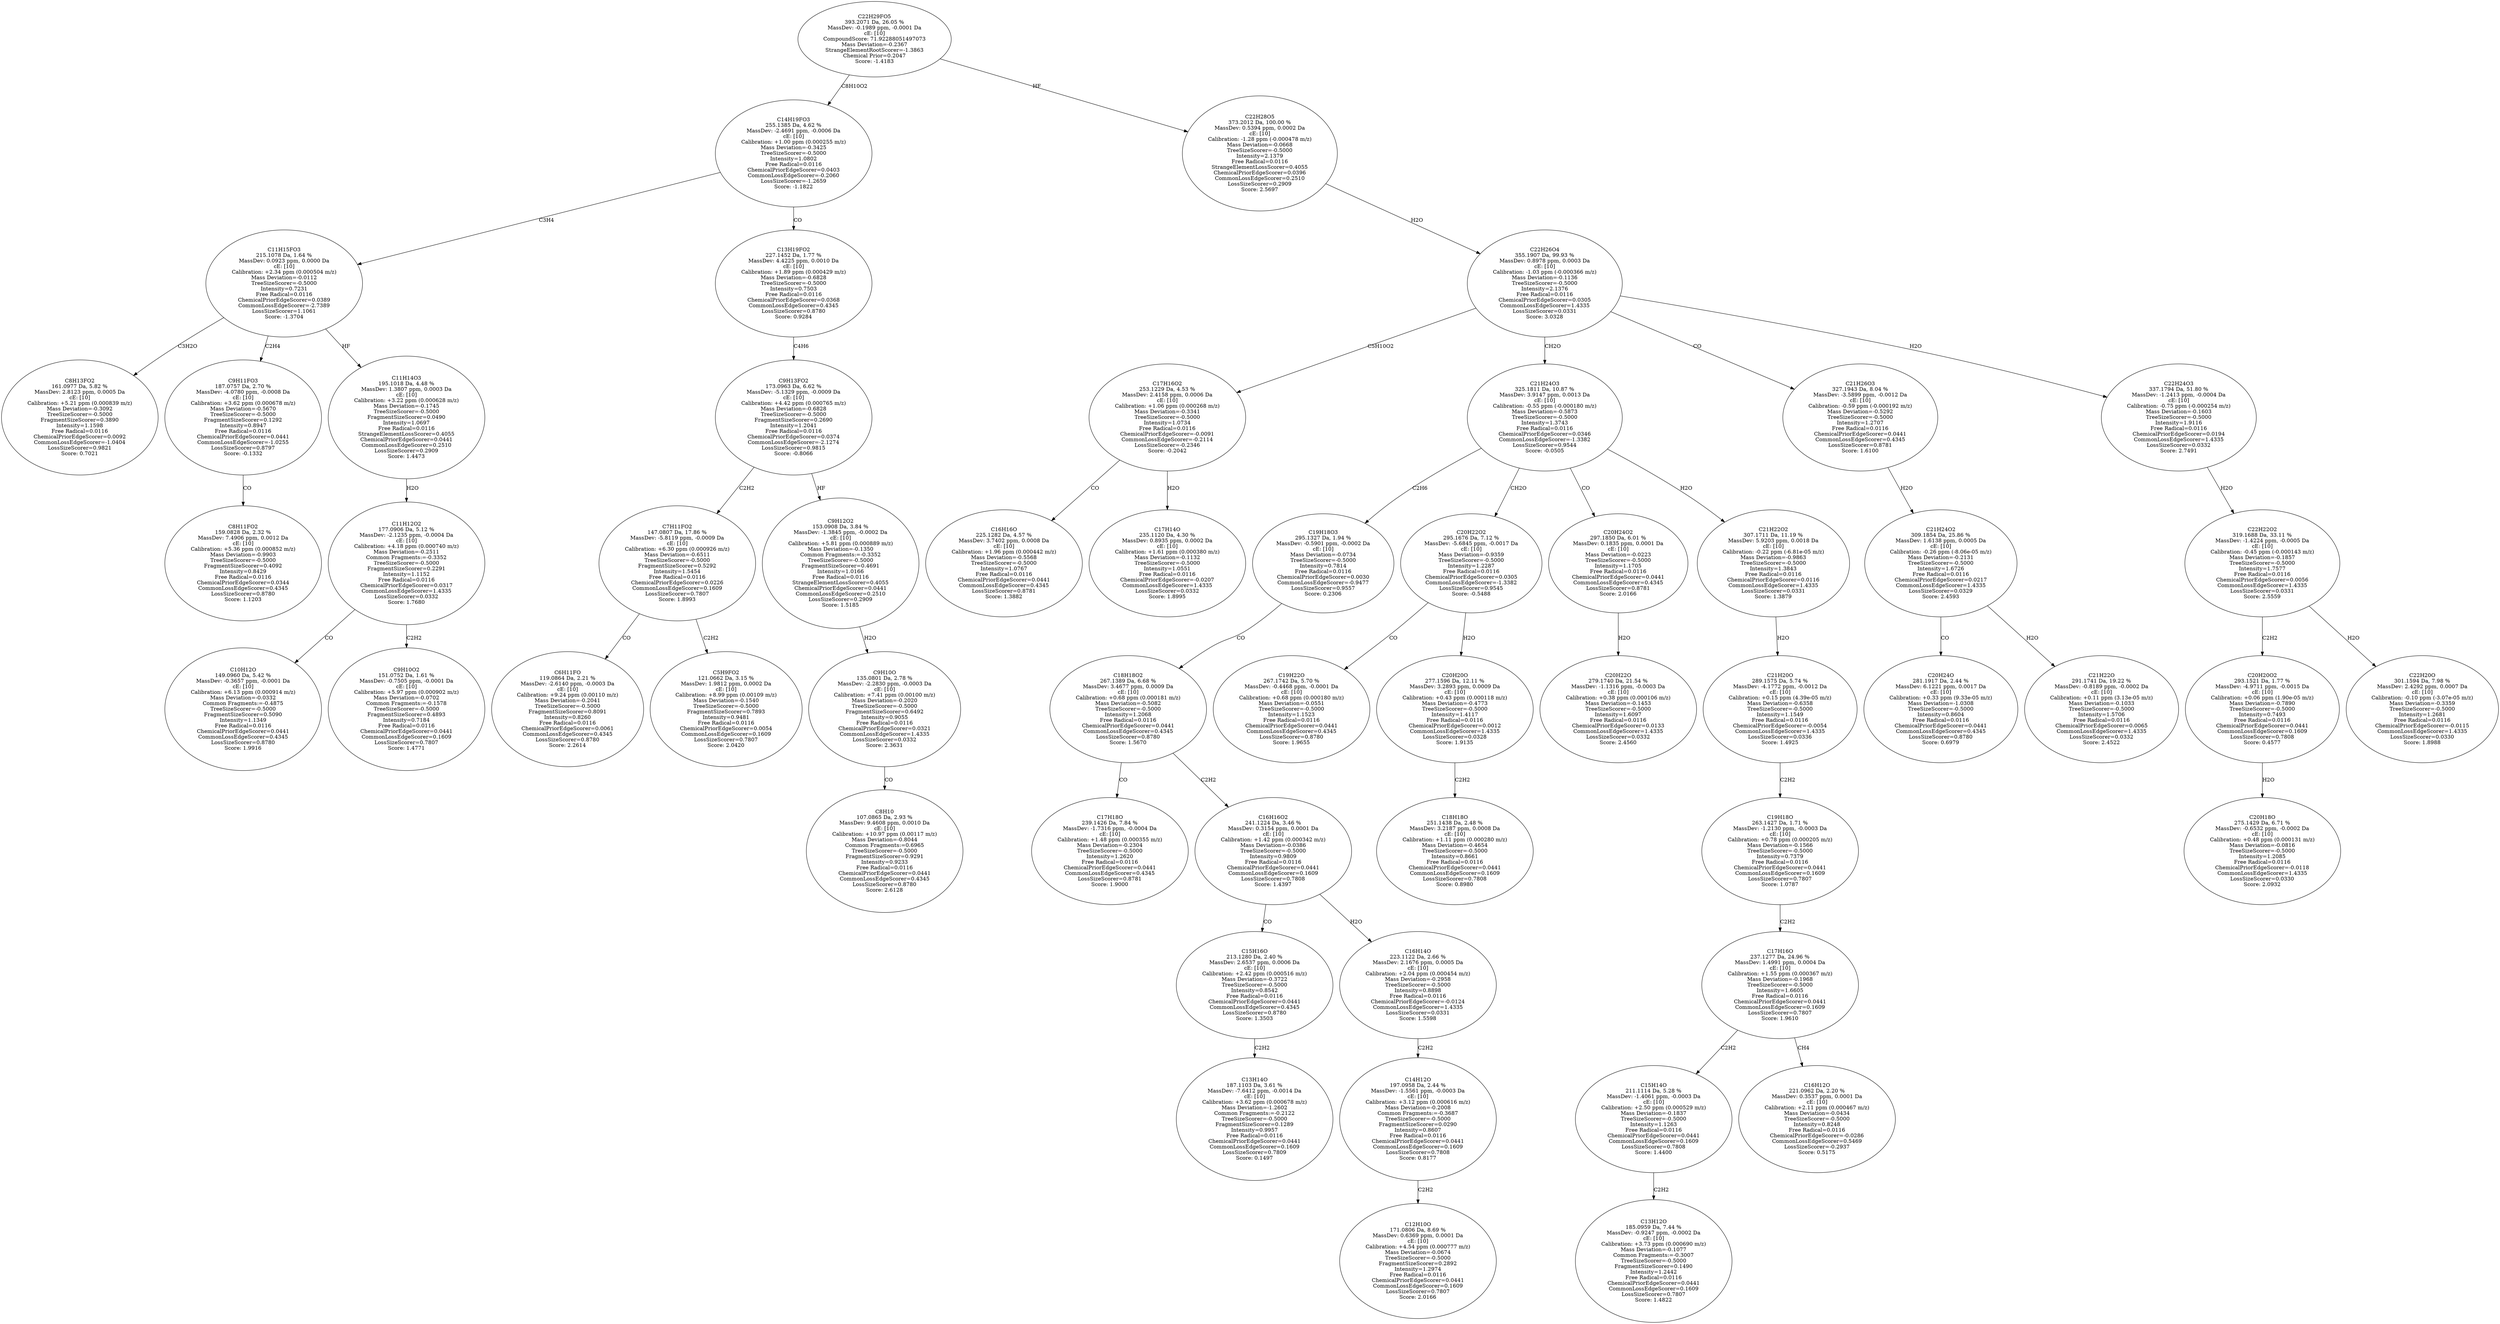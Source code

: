 strict digraph {
v1 [label="C8H13FO2\n161.0977 Da, 5.82 %\nMassDev: 2.8123 ppm, 0.0005 Da\ncE: [10]\nCalibration: +5.21 ppm (0.000839 m/z)\nMass Deviation=-0.3092\nTreeSizeScorer=-0.5000\nFragmentSizeScorer=0.3890\nIntensity=1.1598\nFree Radical=0.0116\nChemicalPriorEdgeScorer=0.0092\nCommonLossEdgeScorer=-1.0404\nLossSizeScorer=0.9821\nScore: 0.7021"];
v2 [label="C8H11FO2\n159.0828 Da, 2.32 %\nMassDev: 7.4906 ppm, 0.0012 Da\ncE: [10]\nCalibration: +5.36 ppm (0.000852 m/z)\nMass Deviation=-0.9903\nTreeSizeScorer=-0.5000\nFragmentSizeScorer=0.4092\nIntensity=0.8429\nFree Radical=0.0116\nChemicalPriorEdgeScorer=0.0344\nCommonLossEdgeScorer=0.4345\nLossSizeScorer=0.8780\nScore: 1.1203"];
v3 [label="C9H11FO3\n187.0757 Da, 2.70 %\nMassDev: -4.0780 ppm, -0.0008 Da\ncE: [10]\nCalibration: +3.62 ppm (0.000678 m/z)\nMass Deviation=-0.5670\nTreeSizeScorer=-0.5000\nFragmentSizeScorer=0.1292\nIntensity=0.8947\nFree Radical=0.0116\nChemicalPriorEdgeScorer=0.0441\nCommonLossEdgeScorer=-1.0255\nLossSizeScorer=0.8797\nScore: -0.1332"];
v4 [label="C10H12O\n149.0960 Da, 5.42 %\nMassDev: -0.3657 ppm, -0.0001 Da\ncE: [10]\nCalibration: +6.13 ppm (0.000914 m/z)\nMass Deviation=-0.0332\nCommon Fragments:=-0.4875\nTreeSizeScorer=-0.5000\nFragmentSizeScorer=0.5090\nIntensity=1.1349\nFree Radical=0.0116\nChemicalPriorEdgeScorer=0.0441\nCommonLossEdgeScorer=0.4345\nLossSizeScorer=0.8780\nScore: 1.9916"];
v5 [label="C9H10O2\n151.0752 Da, 1.61 %\nMassDev: -0.7505 ppm, -0.0001 Da\ncE: [10]\nCalibration: +5.97 ppm (0.000902 m/z)\nMass Deviation=-0.0702\nCommon Fragments:=-0.1578\nTreeSizeScorer=-0.5000\nFragmentSizeScorer=0.4893\nIntensity=0.7184\nFree Radical=0.0116\nChemicalPriorEdgeScorer=0.0441\nCommonLossEdgeScorer=0.1609\nLossSizeScorer=0.7807\nScore: 1.4771"];
v6 [label="C11H12O2\n177.0906 Da, 5.12 %\nMassDev: -2.1235 ppm, -0.0004 Da\ncE: [10]\nCalibration: +4.18 ppm (0.000740 m/z)\nMass Deviation=-0.2511\nCommon Fragments:=-0.3352\nTreeSizeScorer=-0.5000\nFragmentSizeScorer=0.2291\nIntensity=1.1152\nFree Radical=0.0116\nChemicalPriorEdgeScorer=0.0317\nCommonLossEdgeScorer=1.4335\nLossSizeScorer=0.0332\nScore: 1.7680"];
v7 [label="C11H14O3\n195.1018 Da, 4.48 %\nMassDev: 1.3807 ppm, 0.0003 Da\ncE: [10]\nCalibration: +3.22 ppm (0.000628 m/z)\nMass Deviation=-0.1745\nTreeSizeScorer=-0.5000\nFragmentSizeScorer=0.0490\nIntensity=1.0697\nFree Radical=0.0116\nStrangeElementLossScorer=0.4055\nChemicalPriorEdgeScorer=0.0441\nCommonLossEdgeScorer=0.2510\nLossSizeScorer=0.2909\nScore: 1.4473"];
v8 [label="C11H15FO3\n215.1078 Da, 1.64 %\nMassDev: 0.0923 ppm, 0.0000 Da\ncE: [10]\nCalibration: +2.34 ppm (0.000504 m/z)\nMass Deviation=-0.0112\nTreeSizeScorer=-0.5000\nIntensity=0.7231\nFree Radical=0.0116\nChemicalPriorEdgeScorer=0.0389\nCommonLossEdgeScorer=-2.7389\nLossSizeScorer=1.1061\nScore: -1.3704"];
v9 [label="C6H11FO\n119.0864 Da, 2.21 %\nMassDev: -2.6140 ppm, -0.0003 Da\ncE: [10]\nCalibration: +9.24 ppm (0.00110 m/z)\nMass Deviation=-0.2041\nTreeSizeScorer=-0.5000\nFragmentSizeScorer=0.8091\nIntensity=0.8260\nFree Radical=0.0116\nChemicalPriorEdgeScorer=0.0061\nCommonLossEdgeScorer=0.4345\nLossSizeScorer=0.8780\nScore: 2.2614"];
v10 [label="C5H9FO2\n121.0662 Da, 3.15 %\nMassDev: 1.9812 ppm, 0.0002 Da\ncE: [10]\nCalibration: +8.99 ppm (0.00109 m/z)\nMass Deviation=-0.1540\nTreeSizeScorer=-0.5000\nFragmentSizeScorer=0.7893\nIntensity=0.9481\nFree Radical=0.0116\nChemicalPriorEdgeScorer=0.0054\nCommonLossEdgeScorer=0.1609\nLossSizeScorer=0.7807\nScore: 2.0420"];
v11 [label="C7H11FO2\n147.0807 Da, 17.86 %\nMassDev: -5.8119 ppm, -0.0009 Da\ncE: [10]\nCalibration: +6.30 ppm (0.000926 m/z)\nMass Deviation=-0.6511\nTreeSizeScorer=-0.5000\nFragmentSizeScorer=0.5292\nIntensity=1.5454\nFree Radical=0.0116\nChemicalPriorEdgeScorer=0.0226\nCommonLossEdgeScorer=0.1609\nLossSizeScorer=0.7807\nScore: 1.8993"];
v12 [label="C8H10\n107.0865 Da, 2.93 %\nMassDev: 9.4608 ppm, 0.0010 Da\ncE: [10]\nCalibration: +10.97 ppm (0.00117 m/z)\nMass Deviation=-0.8044\nCommon Fragments:=0.6965\nTreeSizeScorer=-0.5000\nFragmentSizeScorer=0.9291\nIntensity=0.9233\nFree Radical=0.0116\nChemicalPriorEdgeScorer=0.0441\nCommonLossEdgeScorer=0.4345\nLossSizeScorer=0.8780\nScore: 2.6128"];
v13 [label="C9H10O\n135.0801 Da, 2.78 %\nMassDev: -2.2830 ppm, -0.0003 Da\ncE: [10]\nCalibration: +7.41 ppm (0.00100 m/z)\nMass Deviation=-0.2020\nTreeSizeScorer=-0.5000\nFragmentSizeScorer=0.6492\nIntensity=0.9055\nFree Radical=0.0116\nChemicalPriorEdgeScorer=0.0321\nCommonLossEdgeScorer=1.4335\nLossSizeScorer=0.0332\nScore: 2.3631"];
v14 [label="C9H12O2\n153.0908 Da, 3.84 %\nMassDev: -1.3845 ppm, -0.0002 Da\ncE: [10]\nCalibration: +5.81 ppm (0.000889 m/z)\nMass Deviation=-0.1350\nCommon Fragments:=-0.3352\nTreeSizeScorer=-0.5000\nFragmentSizeScorer=0.4691\nIntensity=1.0166\nFree Radical=0.0116\nStrangeElementLossScorer=0.4055\nChemicalPriorEdgeScorer=0.0441\nCommonLossEdgeScorer=0.2510\nLossSizeScorer=0.2909\nScore: 1.5185"];
v15 [label="C9H13FO2\n173.0963 Da, 6.62 %\nMassDev: -5.1329 ppm, -0.0009 Da\ncE: [10]\nCalibration: +4.42 ppm (0.000765 m/z)\nMass Deviation=-0.6828\nTreeSizeScorer=-0.5000\nFragmentSizeScorer=0.2690\nIntensity=1.2041\nFree Radical=0.0116\nChemicalPriorEdgeScorer=0.0374\nCommonLossEdgeScorer=-2.1274\nLossSizeScorer=0.9815\nScore: -0.8066"];
v16 [label="C13H19FO2\n227.1452 Da, 1.77 %\nMassDev: 4.4225 ppm, 0.0010 Da\ncE: [10]\nCalibration: +1.89 ppm (0.000429 m/z)\nMass Deviation=-0.6828\nTreeSizeScorer=-0.5000\nIntensity=0.7503\nFree Radical=0.0116\nChemicalPriorEdgeScorer=0.0368\nCommonLossEdgeScorer=0.4345\nLossSizeScorer=0.8780\nScore: 0.9284"];
v17 [label="C14H19FO3\n255.1385 Da, 4.62 %\nMassDev: -2.4691 ppm, -0.0006 Da\ncE: [10]\nCalibration: +1.00 ppm (0.000255 m/z)\nMass Deviation=-0.3425\nTreeSizeScorer=-0.5000\nIntensity=1.0802\nFree Radical=0.0116\nChemicalPriorEdgeScorer=0.0403\nCommonLossEdgeScorer=-0.2060\nLossSizeScorer=-1.2659\nScore: -1.1822"];
v18 [label="C16H16O\n225.1282 Da, 4.57 %\nMassDev: 3.7402 ppm, 0.0008 Da\ncE: [10]\nCalibration: +1.96 ppm (0.000442 m/z)\nMass Deviation=-0.5568\nTreeSizeScorer=-0.5000\nIntensity=1.0767\nFree Radical=0.0116\nChemicalPriorEdgeScorer=0.0441\nCommonLossEdgeScorer=0.4345\nLossSizeScorer=0.8781\nScore: 1.3882"];
v19 [label="C17H14O\n235.1120 Da, 4.30 %\nMassDev: 0.8935 ppm, 0.0002 Da\ncE: [10]\nCalibration: +1.61 ppm (0.000380 m/z)\nMass Deviation=-0.1132\nTreeSizeScorer=-0.5000\nIntensity=1.0551\nFree Radical=0.0116\nChemicalPriorEdgeScorer=-0.0207\nCommonLossEdgeScorer=1.4335\nLossSizeScorer=0.0332\nScore: 1.8995"];
v20 [label="C17H16O2\n253.1229 Da, 4.53 %\nMassDev: 2.4158 ppm, 0.0006 Da\ncE: [10]\nCalibration: +1.06 ppm (0.000268 m/z)\nMass Deviation=-0.3341\nTreeSizeScorer=-0.5000\nIntensity=1.0734\nFree Radical=0.0116\nChemicalPriorEdgeScorer=-0.0091\nCommonLossEdgeScorer=-0.2114\nLossSizeScorer=-0.2346\nScore: -0.2042"];
v21 [label="C17H18O\n239.1426 Da, 7.84 %\nMassDev: -1.7316 ppm, -0.0004 Da\ncE: [10]\nCalibration: +1.48 ppm (0.000355 m/z)\nMass Deviation=-0.2304\nTreeSizeScorer=-0.5000\nIntensity=1.2620\nFree Radical=0.0116\nChemicalPriorEdgeScorer=0.0441\nCommonLossEdgeScorer=0.4345\nLossSizeScorer=0.8781\nScore: 1.9000"];
v22 [label="C13H14O\n187.1103 Da, 3.61 %\nMassDev: -7.6412 ppm, -0.0014 Da\ncE: [10]\nCalibration: +3.62 ppm (0.000678 m/z)\nMass Deviation=-1.2602\nCommon Fragments:=-0.2122\nTreeSizeScorer=-0.5000\nFragmentSizeScorer=0.1289\nIntensity=0.9957\nFree Radical=0.0116\nChemicalPriorEdgeScorer=0.0441\nCommonLossEdgeScorer=0.1609\nLossSizeScorer=0.7809\nScore: 0.1497"];
v23 [label="C15H16O\n213.1280 Da, 2.40 %\nMassDev: 2.6537 ppm, 0.0006 Da\ncE: [10]\nCalibration: +2.42 ppm (0.000516 m/z)\nMass Deviation=-0.3722\nTreeSizeScorer=-0.5000\nIntensity=0.8542\nFree Radical=0.0116\nChemicalPriorEdgeScorer=0.0441\nCommonLossEdgeScorer=0.4345\nLossSizeScorer=0.8780\nScore: 1.3503"];
v24 [label="C12H10O\n171.0806 Da, 8.69 %\nMassDev: 0.6369 ppm, 0.0001 Da\ncE: [10]\nCalibration: +4.54 ppm (0.000777 m/z)\nMass Deviation=-0.0674\nTreeSizeScorer=-0.5000\nFragmentSizeScorer=0.2892\nIntensity=1.2974\nFree Radical=0.0116\nChemicalPriorEdgeScorer=0.0441\nCommonLossEdgeScorer=0.1609\nLossSizeScorer=0.7807\nScore: 2.0166"];
v25 [label="C14H12O\n197.0958 Da, 2.44 %\nMassDev: -1.5561 ppm, -0.0003 Da\ncE: [10]\nCalibration: +3.12 ppm (0.000616 m/z)\nMass Deviation=-0.2008\nCommon Fragments:=-0.3687\nTreeSizeScorer=-0.5000\nFragmentSizeScorer=0.0290\nIntensity=0.8607\nFree Radical=0.0116\nChemicalPriorEdgeScorer=0.0441\nCommonLossEdgeScorer=0.1609\nLossSizeScorer=0.7808\nScore: 0.8177"];
v26 [label="C16H14O\n223.1122 Da, 2.66 %\nMassDev: 2.1676 ppm, 0.0005 Da\ncE: [10]\nCalibration: +2.04 ppm (0.000454 m/z)\nMass Deviation=-0.2958\nTreeSizeScorer=-0.5000\nIntensity=0.8898\nFree Radical=0.0116\nChemicalPriorEdgeScorer=-0.0124\nCommonLossEdgeScorer=1.4335\nLossSizeScorer=0.0331\nScore: 1.5598"];
v27 [label="C16H16O2\n241.1224 Da, 3.46 %\nMassDev: 0.3154 ppm, 0.0001 Da\ncE: [10]\nCalibration: +1.42 ppm (0.000342 m/z)\nMass Deviation=-0.0386\nTreeSizeScorer=-0.5000\nIntensity=0.9809\nFree Radical=0.0116\nChemicalPriorEdgeScorer=0.0441\nCommonLossEdgeScorer=0.1609\nLossSizeScorer=0.7808\nScore: 1.4397"];
v28 [label="C18H18O2\n267.1389 Da, 6.68 %\nMassDev: 3.4677 ppm, 0.0009 Da\ncE: [10]\nCalibration: +0.68 ppm (0.000181 m/z)\nMass Deviation=-0.5082\nTreeSizeScorer=-0.5000\nIntensity=1.2068\nFree Radical=0.0116\nChemicalPriorEdgeScorer=0.0441\nCommonLossEdgeScorer=0.4345\nLossSizeScorer=0.8780\nScore: 1.5670"];
v29 [label="C19H18O3\n295.1327 Da, 1.94 %\nMassDev: -0.5901 ppm, -0.0002 Da\ncE: [10]\nMass Deviation=-0.0734\nTreeSizeScorer=-0.5000\nIntensity=0.7814\nFree Radical=0.0116\nChemicalPriorEdgeScorer=0.0030\nCommonLossEdgeScorer=-0.9477\nLossSizeScorer=0.9557\nScore: 0.2306"];
v30 [label="C19H22O\n267.1742 Da, 5.70 %\nMassDev: -0.4468 ppm, -0.0001 Da\ncE: [10]\nCalibration: +0.68 ppm (0.000180 m/z)\nMass Deviation=-0.0551\nTreeSizeScorer=-0.5000\nIntensity=1.1523\nFree Radical=0.0116\nChemicalPriorEdgeScorer=0.0441\nCommonLossEdgeScorer=0.4345\nLossSizeScorer=0.8780\nScore: 1.9655"];
v31 [label="C18H18O\n251.1438 Da, 2.48 %\nMassDev: 3.2187 ppm, 0.0008 Da\ncE: [10]\nCalibration: +1.11 ppm (0.000280 m/z)\nMass Deviation=-0.4654\nTreeSizeScorer=-0.5000\nIntensity=0.8661\nFree Radical=0.0116\nChemicalPriorEdgeScorer=0.0441\nCommonLossEdgeScorer=0.1609\nLossSizeScorer=0.7808\nScore: 0.8980"];
v32 [label="C20H20O\n277.1596 Da, 12.11 %\nMassDev: 3.2893 ppm, 0.0009 Da\ncE: [10]\nCalibration: +0.43 ppm (0.000118 m/z)\nMass Deviation=-0.4773\nTreeSizeScorer=-0.5000\nIntensity=1.4117\nFree Radical=0.0116\nChemicalPriorEdgeScorer=0.0012\nCommonLossEdgeScorer=1.4335\nLossSizeScorer=0.0328\nScore: 1.9135"];
v33 [label="C20H22O2\n295.1676 Da, 7.12 %\nMassDev: -5.6845 ppm, -0.0017 Da\ncE: [10]\nMass Deviation=-0.9359\nTreeSizeScorer=-0.5000\nIntensity=1.2287\nFree Radical=0.0116\nChemicalPriorEdgeScorer=0.0305\nCommonLossEdgeScorer=-1.3382\nLossSizeScorer=0.9545\nScore: -0.5488"];
v34 [label="C20H22O\n279.1740 Da, 21.54 %\nMassDev: -1.1316 ppm, -0.0003 Da\ncE: [10]\nCalibration: +0.38 ppm (0.000106 m/z)\nMass Deviation=-0.1453\nTreeSizeScorer=-0.5000\nIntensity=1.6097\nFree Radical=0.0116\nChemicalPriorEdgeScorer=0.0133\nCommonLossEdgeScorer=1.4335\nLossSizeScorer=0.0332\nScore: 2.4560"];
v35 [label="C20H24O2\n297.1850 Da, 6.01 %\nMassDev: 0.1835 ppm, 0.0001 Da\ncE: [10]\nMass Deviation=-0.0223\nTreeSizeScorer=-0.5000\nIntensity=1.1705\nFree Radical=0.0116\nChemicalPriorEdgeScorer=0.0441\nCommonLossEdgeScorer=0.4345\nLossSizeScorer=0.8781\nScore: 2.0166"];
v36 [label="C13H12O\n185.0959 Da, 7.44 %\nMassDev: -0.9247 ppm, -0.0002 Da\ncE: [10]\nCalibration: +3.73 ppm (0.000690 m/z)\nMass Deviation=-0.1077\nCommon Fragments:=-0.3007\nTreeSizeScorer=-0.5000\nFragmentSizeScorer=0.1490\nIntensity=1.2442\nFree Radical=0.0116\nChemicalPriorEdgeScorer=0.0441\nCommonLossEdgeScorer=0.1609\nLossSizeScorer=0.7807\nScore: 1.4822"];
v37 [label="C15H14O\n211.1114 Da, 5.28 %\nMassDev: -1.4061 ppm, -0.0003 Da\ncE: [10]\nCalibration: +2.50 ppm (0.000529 m/z)\nMass Deviation=-0.1837\nTreeSizeScorer=-0.5000\nIntensity=1.1263\nFree Radical=0.0116\nChemicalPriorEdgeScorer=0.0441\nCommonLossEdgeScorer=0.1609\nLossSizeScorer=0.7808\nScore: 1.4400"];
v38 [label="C16H12O\n221.0962 Da, 2.20 %\nMassDev: 0.3537 ppm, 0.0001 Da\ncE: [10]\nCalibration: +2.11 ppm (0.000467 m/z)\nMass Deviation=-0.0434\nTreeSizeScorer=-0.5000\nIntensity=0.8248\nFree Radical=0.0116\nChemicalPriorEdgeScorer=-0.0286\nCommonLossEdgeScorer=0.5469\nLossSizeScorer=-0.2937\nScore: 0.5175"];
v39 [label="C17H16O\n237.1277 Da, 24.96 %\nMassDev: 1.4991 ppm, 0.0004 Da\ncE: [10]\nCalibration: +1.55 ppm (0.000367 m/z)\nMass Deviation=-0.1968\nTreeSizeScorer=-0.5000\nIntensity=1.6605\nFree Radical=0.0116\nChemicalPriorEdgeScorer=0.0441\nCommonLossEdgeScorer=0.1609\nLossSizeScorer=0.7807\nScore: 1.9610"];
v40 [label="C19H18O\n263.1427 Da, 1.71 %\nMassDev: -1.2130 ppm, -0.0003 Da\ncE: [10]\nCalibration: +0.78 ppm (0.000205 m/z)\nMass Deviation=-0.1566\nTreeSizeScorer=-0.5000\nIntensity=0.7379\nFree Radical=0.0116\nChemicalPriorEdgeScorer=0.0441\nCommonLossEdgeScorer=0.1609\nLossSizeScorer=0.7807\nScore: 1.0787"];
v41 [label="C21H20O\n289.1575 Da, 5.74 %\nMassDev: -4.1772 ppm, -0.0012 Da\ncE: [10]\nCalibration: +0.15 ppm (4.39e-05 m/z)\nMass Deviation=-0.6358\nTreeSizeScorer=-0.5000\nIntensity=1.1549\nFree Radical=0.0116\nChemicalPriorEdgeScorer=-0.0054\nCommonLossEdgeScorer=1.4335\nLossSizeScorer=0.0336\nScore: 1.4925"];
v42 [label="C21H22O2\n307.1711 Da, 11.19 %\nMassDev: 5.9203 ppm, 0.0018 Da\ncE: [10]\nCalibration: -0.22 ppm (-6.81e-05 m/z)\nMass Deviation=-0.9863\nTreeSizeScorer=-0.5000\nIntensity=1.3843\nFree Radical=0.0116\nChemicalPriorEdgeScorer=0.0116\nCommonLossEdgeScorer=1.4335\nLossSizeScorer=0.0331\nScore: 1.3879"];
v43 [label="C21H24O3\n325.1811 Da, 10.87 %\nMassDev: 3.9147 ppm, 0.0013 Da\ncE: [10]\nCalibration: -0.55 ppm (-0.000180 m/z)\nMass Deviation=-0.5873\nTreeSizeScorer=-0.5000\nIntensity=1.3743\nFree Radical=0.0116\nChemicalPriorEdgeScorer=0.0346\nCommonLossEdgeScorer=-1.3382\nLossSizeScorer=0.9544\nScore: -0.0505"];
v44 [label="C20H24O\n281.1917 Da, 2.44 %\nMassDev: 6.1221 ppm, 0.0017 Da\ncE: [10]\nCalibration: +0.33 ppm (9.33e-05 m/z)\nMass Deviation=-1.0308\nTreeSizeScorer=-0.5000\nIntensity=0.8604\nFree Radical=0.0116\nChemicalPriorEdgeScorer=0.0441\nCommonLossEdgeScorer=0.4345\nLossSizeScorer=0.8780\nScore: 0.6979"];
v45 [label="C21H22O\n291.1741 Da, 19.22 %\nMassDev: -0.8189 ppm, -0.0002 Da\ncE: [10]\nCalibration: +0.11 ppm (3.13e-05 m/z)\nMass Deviation=-0.1033\nTreeSizeScorer=-0.5000\nIntensity=1.5706\nFree Radical=0.0116\nChemicalPriorEdgeScorer=0.0065\nCommonLossEdgeScorer=1.4335\nLossSizeScorer=0.0332\nScore: 2.4522"];
v46 [label="C21H24O2\n309.1854 Da, 25.86 %\nMassDev: 1.6138 ppm, 0.0005 Da\ncE: [10]\nCalibration: -0.26 ppm (-8.06e-05 m/z)\nMass Deviation=-0.2131\nTreeSizeScorer=-0.5000\nIntensity=1.6726\nFree Radical=0.0116\nChemicalPriorEdgeScorer=0.0217\nCommonLossEdgeScorer=1.4335\nLossSizeScorer=0.0329\nScore: 2.4593"];
v47 [label="C21H26O3\n327.1943 Da, 8.04 %\nMassDev: -3.5899 ppm, -0.0012 Da\ncE: [10]\nCalibration: -0.59 ppm (-0.000192 m/z)\nMass Deviation=-0.5292\nTreeSizeScorer=-0.5000\nIntensity=1.2707\nFree Radical=0.0116\nChemicalPriorEdgeScorer=0.0441\nCommonLossEdgeScorer=0.4345\nLossSizeScorer=0.8781\nScore: 1.6100"];
v48 [label="C20H18O\n275.1429 Da, 6.71 %\nMassDev: -0.6532 ppm, -0.0002 Da\ncE: [10]\nCalibration: +0.48 ppm (0.000131 m/z)\nMass Deviation=-0.0816\nTreeSizeScorer=-0.5000\nIntensity=1.2085\nFree Radical=0.0116\nChemicalPriorEdgeScorer=-0.0118\nCommonLossEdgeScorer=1.4335\nLossSizeScorer=0.0330\nScore: 2.0932"];
v49 [label="C20H20O2\n293.1521 Da, 1.77 %\nMassDev: -4.9711 ppm, -0.0015 Da\ncE: [10]\nCalibration: +0.06 ppm (1.90e-05 m/z)\nMass Deviation=-0.7890\nTreeSizeScorer=-0.5000\nIntensity=0.7493\nFree Radical=0.0116\nChemicalPriorEdgeScorer=0.0441\nCommonLossEdgeScorer=0.1609\nLossSizeScorer=0.7808\nScore: 0.4577"];
v50 [label="C22H20O\n301.1594 Da, 7.98 %\nMassDev: 2.4292 ppm, 0.0007 Da\ncE: [10]\nCalibration: -0.10 ppm (-3.07e-05 m/z)\nMass Deviation=-0.3359\nTreeSizeScorer=-0.5000\nIntensity=1.2681\nFree Radical=0.0116\nChemicalPriorEdgeScorer=-0.0115\nCommonLossEdgeScorer=1.4335\nLossSizeScorer=0.0330\nScore: 1.8988"];
v51 [label="C22H22O2\n319.1688 Da, 33.11 %\nMassDev: -1.4224 ppm, -0.0005 Da\ncE: [10]\nCalibration: -0.45 ppm (-0.000143 m/z)\nMass Deviation=-0.1857\nTreeSizeScorer=-0.5000\nIntensity=1.7577\nFree Radical=0.0116\nChemicalPriorEdgeScorer=0.0056\nCommonLossEdgeScorer=1.4335\nLossSizeScorer=0.0331\nScore: 2.5559"];
v52 [label="C22H24O3\n337.1794 Da, 51.80 %\nMassDev: -1.2413 ppm, -0.0004 Da\ncE: [10]\nCalibration: -0.75 ppm (-0.000254 m/z)\nMass Deviation=-0.1603\nTreeSizeScorer=-0.5000\nIntensity=1.9116\nFree Radical=0.0116\nChemicalPriorEdgeScorer=0.0194\nCommonLossEdgeScorer=1.4335\nLossSizeScorer=0.0332\nScore: 2.7491"];
v53 [label="C22H26O4\n355.1907 Da, 99.93 %\nMassDev: 0.8978 ppm, 0.0003 Da\ncE: [10]\nCalibration: -1.03 ppm (-0.000366 m/z)\nMass Deviation=-0.1136\nTreeSizeScorer=-0.5000\nIntensity=2.1376\nFree Radical=0.0116\nChemicalPriorEdgeScorer=0.0305\nCommonLossEdgeScorer=1.4335\nLossSizeScorer=0.0331\nScore: 3.0328"];
v54 [label="C22H28O5\n373.2012 Da, 100.00 %\nMassDev: 0.5394 ppm, 0.0002 Da\ncE: [10]\nCalibration: -1.28 ppm (-0.000478 m/z)\nMass Deviation=-0.0668\nTreeSizeScorer=-0.5000\nIntensity=2.1379\nFree Radical=0.0116\nStrangeElementLossScorer=0.4055\nChemicalPriorEdgeScorer=0.0396\nCommonLossEdgeScorer=0.2510\nLossSizeScorer=0.2909\nScore: 2.5697"];
v55 [label="C22H29FO5\n393.2071 Da, 26.05 %\nMassDev: -0.1989 ppm, -0.0001 Da\ncE: [10]\nCompoundScore: 71.92288051497073\nMass Deviation=-0.2367\nStrangeElementRootScorer=-1.3863\nChemical Prior=0.2047\nScore: -1.4183"];
v8 -> v1 [label="C3H2O"];
v3 -> v2 [label="CO"];
v8 -> v3 [label="C2H4"];
v6 -> v4 [label="CO"];
v6 -> v5 [label="C2H2"];
v7 -> v6 [label="H2O"];
v8 -> v7 [label="HF"];
v17 -> v8 [label="C3H4"];
v11 -> v9 [label="CO"];
v11 -> v10 [label="C2H2"];
v15 -> v11 [label="C2H2"];
v13 -> v12 [label="CO"];
v14 -> v13 [label="H2O"];
v15 -> v14 [label="HF"];
v16 -> v15 [label="C4H6"];
v17 -> v16 [label="CO"];
v55 -> v17 [label="C8H10O2"];
v20 -> v18 [label="CO"];
v20 -> v19 [label="H2O"];
v53 -> v20 [label="C5H10O2"];
v28 -> v21 [label="CO"];
v23 -> v22 [label="C2H2"];
v27 -> v23 [label="CO"];
v25 -> v24 [label="C2H2"];
v26 -> v25 [label="C2H2"];
v27 -> v26 [label="H2O"];
v28 -> v27 [label="C2H2"];
v29 -> v28 [label="CO"];
v43 -> v29 [label="C2H6"];
v33 -> v30 [label="CO"];
v32 -> v31 [label="C2H2"];
v33 -> v32 [label="H2O"];
v43 -> v33 [label="CH2O"];
v35 -> v34 [label="H2O"];
v43 -> v35 [label="CO"];
v37 -> v36 [label="C2H2"];
v39 -> v37 [label="C2H2"];
v39 -> v38 [label="CH4"];
v40 -> v39 [label="C2H2"];
v41 -> v40 [label="C2H2"];
v42 -> v41 [label="H2O"];
v43 -> v42 [label="H2O"];
v53 -> v43 [label="CH2O"];
v46 -> v44 [label="CO"];
v46 -> v45 [label="H2O"];
v47 -> v46 [label="H2O"];
v53 -> v47 [label="CO"];
v49 -> v48 [label="H2O"];
v51 -> v49 [label="C2H2"];
v51 -> v50 [label="H2O"];
v52 -> v51 [label="H2O"];
v53 -> v52 [label="H2O"];
v54 -> v53 [label="H2O"];
v55 -> v54 [label="HF"];
}